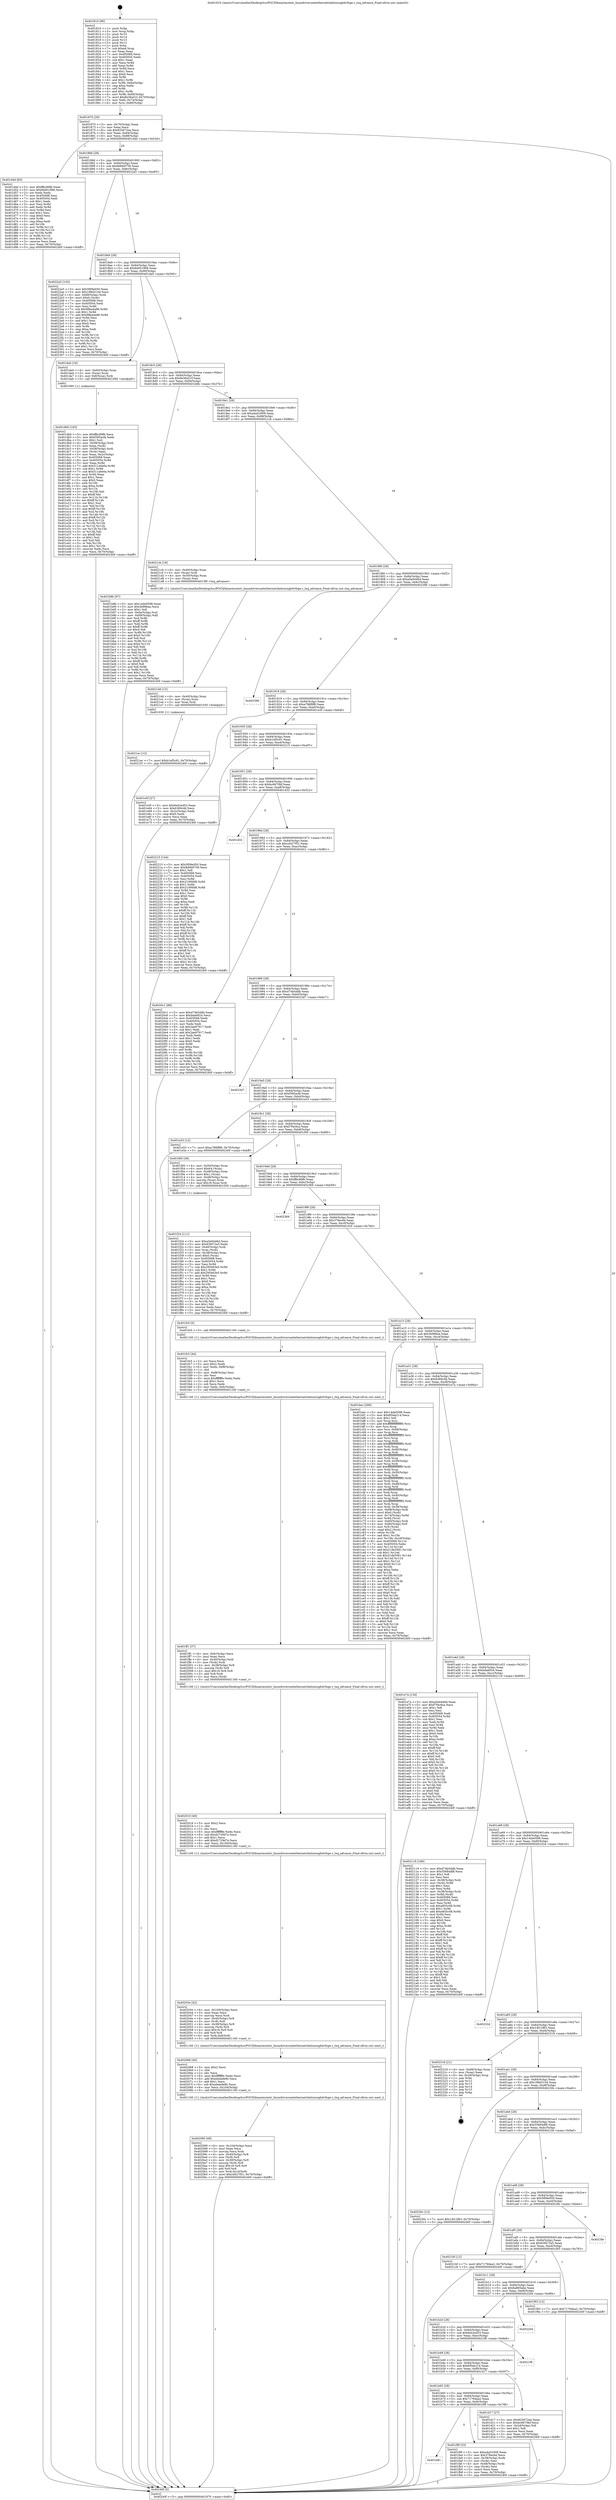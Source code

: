 digraph "0x401810" {
  label = "0x401810 (/mnt/c/Users/mathe/Desktop/tcc/POCII/binaries/extr_linuxdriversnetethernetchelsiocxgb4vfsge.c_txq_advance_Final-ollvm.out::main(0))"
  labelloc = "t"
  node[shape=record]

  Entry [label="",width=0.3,height=0.3,shape=circle,fillcolor=black,style=filled]
  "0x401870" [label="{
     0x401870 [29]\l
     | [instrs]\l
     &nbsp;&nbsp;0x401870 \<+3\>: mov -0x70(%rbp),%eax\l
     &nbsp;&nbsp;0x401873 \<+2\>: mov %eax,%ecx\l
     &nbsp;&nbsp;0x401875 \<+6\>: sub $0x825672ee,%ecx\l
     &nbsp;&nbsp;0x40187b \<+6\>: mov %eax,-0x84(%rbp)\l
     &nbsp;&nbsp;0x401881 \<+6\>: mov %ecx,-0x88(%rbp)\l
     &nbsp;&nbsp;0x401887 \<+6\>: je 0000000000401d4d \<main+0x53d\>\l
  }"]
  "0x401d4d" [label="{
     0x401d4d [83]\l
     | [instrs]\l
     &nbsp;&nbsp;0x401d4d \<+5\>: mov $0xffbc89fb,%eax\l
     &nbsp;&nbsp;0x401d52 \<+5\>: mov $0x8dd51868,%ecx\l
     &nbsp;&nbsp;0x401d57 \<+2\>: xor %edx,%edx\l
     &nbsp;&nbsp;0x401d59 \<+7\>: mov 0x405068,%esi\l
     &nbsp;&nbsp;0x401d60 \<+7\>: mov 0x405054,%edi\l
     &nbsp;&nbsp;0x401d67 \<+3\>: sub $0x1,%edx\l
     &nbsp;&nbsp;0x401d6a \<+3\>: mov %esi,%r8d\l
     &nbsp;&nbsp;0x401d6d \<+3\>: add %edx,%r8d\l
     &nbsp;&nbsp;0x401d70 \<+4\>: imul %r8d,%esi\l
     &nbsp;&nbsp;0x401d74 \<+3\>: and $0x1,%esi\l
     &nbsp;&nbsp;0x401d77 \<+3\>: cmp $0x0,%esi\l
     &nbsp;&nbsp;0x401d7a \<+4\>: sete %r9b\l
     &nbsp;&nbsp;0x401d7e \<+3\>: cmp $0xa,%edi\l
     &nbsp;&nbsp;0x401d81 \<+4\>: setl %r10b\l
     &nbsp;&nbsp;0x401d85 \<+3\>: mov %r9b,%r11b\l
     &nbsp;&nbsp;0x401d88 \<+3\>: and %r10b,%r11b\l
     &nbsp;&nbsp;0x401d8b \<+3\>: xor %r10b,%r9b\l
     &nbsp;&nbsp;0x401d8e \<+3\>: or %r9b,%r11b\l
     &nbsp;&nbsp;0x401d91 \<+4\>: test $0x1,%r11b\l
     &nbsp;&nbsp;0x401d95 \<+3\>: cmovne %ecx,%eax\l
     &nbsp;&nbsp;0x401d98 \<+3\>: mov %eax,-0x70(%rbp)\l
     &nbsp;&nbsp;0x401d9b \<+5\>: jmp 000000000040240f \<main+0xbff\>\l
  }"]
  "0x40188d" [label="{
     0x40188d [28]\l
     | [instrs]\l
     &nbsp;&nbsp;0x40188d \<+5\>: jmp 0000000000401892 \<main+0x82\>\l
     &nbsp;&nbsp;0x401892 \<+6\>: mov -0x84(%rbp),%eax\l
     &nbsp;&nbsp;0x401898 \<+5\>: sub $0x8d0b9759,%eax\l
     &nbsp;&nbsp;0x40189d \<+6\>: mov %eax,-0x8c(%rbp)\l
     &nbsp;&nbsp;0x4018a3 \<+6\>: je 00000000004022a5 \<main+0xa95\>\l
  }"]
  Exit [label="",width=0.3,height=0.3,shape=circle,fillcolor=black,style=filled,peripheries=2]
  "0x4022a5" [label="{
     0x4022a5 [103]\l
     | [instrs]\l
     &nbsp;&nbsp;0x4022a5 \<+5\>: mov $0x5f09e050,%eax\l
     &nbsp;&nbsp;0x4022aa \<+5\>: mov $0x188d315d,%ecx\l
     &nbsp;&nbsp;0x4022af \<+4\>: mov -0x68(%rbp),%rdx\l
     &nbsp;&nbsp;0x4022b3 \<+6\>: movl $0x0,(%rdx)\l
     &nbsp;&nbsp;0x4022b9 \<+7\>: mov 0x405068,%esi\l
     &nbsp;&nbsp;0x4022c0 \<+7\>: mov 0x405054,%edi\l
     &nbsp;&nbsp;0x4022c7 \<+3\>: mov %esi,%r8d\l
     &nbsp;&nbsp;0x4022ca \<+7\>: sub $0x98ba4a96,%r8d\l
     &nbsp;&nbsp;0x4022d1 \<+4\>: sub $0x1,%r8d\l
     &nbsp;&nbsp;0x4022d5 \<+7\>: add $0x98ba4a96,%r8d\l
     &nbsp;&nbsp;0x4022dc \<+4\>: imul %r8d,%esi\l
     &nbsp;&nbsp;0x4022e0 \<+3\>: and $0x1,%esi\l
     &nbsp;&nbsp;0x4022e3 \<+3\>: cmp $0x0,%esi\l
     &nbsp;&nbsp;0x4022e6 \<+4\>: sete %r9b\l
     &nbsp;&nbsp;0x4022ea \<+3\>: cmp $0xa,%edi\l
     &nbsp;&nbsp;0x4022ed \<+4\>: setl %r10b\l
     &nbsp;&nbsp;0x4022f1 \<+3\>: mov %r9b,%r11b\l
     &nbsp;&nbsp;0x4022f4 \<+3\>: and %r10b,%r11b\l
     &nbsp;&nbsp;0x4022f7 \<+3\>: xor %r10b,%r9b\l
     &nbsp;&nbsp;0x4022fa \<+3\>: or %r9b,%r11b\l
     &nbsp;&nbsp;0x4022fd \<+4\>: test $0x1,%r11b\l
     &nbsp;&nbsp;0x402301 \<+3\>: cmovne %ecx,%eax\l
     &nbsp;&nbsp;0x402304 \<+3\>: mov %eax,-0x70(%rbp)\l
     &nbsp;&nbsp;0x402307 \<+5\>: jmp 000000000040240f \<main+0xbff\>\l
  }"]
  "0x4018a9" [label="{
     0x4018a9 [28]\l
     | [instrs]\l
     &nbsp;&nbsp;0x4018a9 \<+5\>: jmp 00000000004018ae \<main+0x9e\>\l
     &nbsp;&nbsp;0x4018ae \<+6\>: mov -0x84(%rbp),%eax\l
     &nbsp;&nbsp;0x4018b4 \<+5\>: sub $0x8dd51868,%eax\l
     &nbsp;&nbsp;0x4018b9 \<+6\>: mov %eax,-0x90(%rbp)\l
     &nbsp;&nbsp;0x4018bf \<+6\>: je 0000000000401da0 \<main+0x590\>\l
  }"]
  "0x4021ec" [label="{
     0x4021ec [12]\l
     | [instrs]\l
     &nbsp;&nbsp;0x4021ec \<+7\>: movl $0xb1ef5c91,-0x70(%rbp)\l
     &nbsp;&nbsp;0x4021f3 \<+5\>: jmp 000000000040240f \<main+0xbff\>\l
  }"]
  "0x401da0" [label="{
     0x401da0 [16]\l
     | [instrs]\l
     &nbsp;&nbsp;0x401da0 \<+4\>: mov -0x60(%rbp),%rax\l
     &nbsp;&nbsp;0x401da4 \<+3\>: mov (%rax),%rax\l
     &nbsp;&nbsp;0x401da7 \<+4\>: mov 0x8(%rax),%rdi\l
     &nbsp;&nbsp;0x401dab \<+5\>: call 0000000000401060 \<atoi@plt\>\l
     | [calls]\l
     &nbsp;&nbsp;0x401060 \{1\} (unknown)\l
  }"]
  "0x4018c5" [label="{
     0x4018c5 [28]\l
     | [instrs]\l
     &nbsp;&nbsp;0x4018c5 \<+5\>: jmp 00000000004018ca \<main+0xba\>\l
     &nbsp;&nbsp;0x4018ca \<+6\>: mov -0x84(%rbp),%eax\l
     &nbsp;&nbsp;0x4018d0 \<+5\>: sub $0x8e36a51f,%eax\l
     &nbsp;&nbsp;0x4018d5 \<+6\>: mov %eax,-0x94(%rbp)\l
     &nbsp;&nbsp;0x4018db \<+6\>: je 0000000000401b8b \<main+0x37b\>\l
  }"]
  "0x4021dd" [label="{
     0x4021dd [15]\l
     | [instrs]\l
     &nbsp;&nbsp;0x4021dd \<+4\>: mov -0x40(%rbp),%rax\l
     &nbsp;&nbsp;0x4021e1 \<+3\>: mov (%rax),%rax\l
     &nbsp;&nbsp;0x4021e4 \<+3\>: mov %rax,%rdi\l
     &nbsp;&nbsp;0x4021e7 \<+5\>: call 0000000000401030 \<free@plt\>\l
     | [calls]\l
     &nbsp;&nbsp;0x401030 \{1\} (unknown)\l
  }"]
  "0x401b8b" [label="{
     0x401b8b [97]\l
     | [instrs]\l
     &nbsp;&nbsp;0x401b8b \<+5\>: mov $0x14de0598,%eax\l
     &nbsp;&nbsp;0x401b90 \<+5\>: mov $0x3b996ea,%ecx\l
     &nbsp;&nbsp;0x401b95 \<+2\>: mov $0x1,%dl\l
     &nbsp;&nbsp;0x401b97 \<+4\>: mov -0x6a(%rbp),%sil\l
     &nbsp;&nbsp;0x401b9b \<+4\>: mov -0x69(%rbp),%dil\l
     &nbsp;&nbsp;0x401b9f \<+3\>: mov %sil,%r8b\l
     &nbsp;&nbsp;0x401ba2 \<+4\>: xor $0xff,%r8b\l
     &nbsp;&nbsp;0x401ba6 \<+3\>: mov %dil,%r9b\l
     &nbsp;&nbsp;0x401ba9 \<+4\>: xor $0xff,%r9b\l
     &nbsp;&nbsp;0x401bad \<+3\>: xor $0x0,%dl\l
     &nbsp;&nbsp;0x401bb0 \<+3\>: mov %r8b,%r10b\l
     &nbsp;&nbsp;0x401bb3 \<+4\>: and $0x0,%r10b\l
     &nbsp;&nbsp;0x401bb7 \<+3\>: and %dl,%sil\l
     &nbsp;&nbsp;0x401bba \<+3\>: mov %r9b,%r11b\l
     &nbsp;&nbsp;0x401bbd \<+4\>: and $0x0,%r11b\l
     &nbsp;&nbsp;0x401bc1 \<+3\>: and %dl,%dil\l
     &nbsp;&nbsp;0x401bc4 \<+3\>: or %sil,%r10b\l
     &nbsp;&nbsp;0x401bc7 \<+3\>: or %dil,%r11b\l
     &nbsp;&nbsp;0x401bca \<+3\>: xor %r11b,%r10b\l
     &nbsp;&nbsp;0x401bcd \<+3\>: or %r9b,%r8b\l
     &nbsp;&nbsp;0x401bd0 \<+4\>: xor $0xff,%r8b\l
     &nbsp;&nbsp;0x401bd4 \<+3\>: or $0x0,%dl\l
     &nbsp;&nbsp;0x401bd7 \<+3\>: and %dl,%r8b\l
     &nbsp;&nbsp;0x401bda \<+3\>: or %r8b,%r10b\l
     &nbsp;&nbsp;0x401bdd \<+4\>: test $0x1,%r10b\l
     &nbsp;&nbsp;0x401be1 \<+3\>: cmovne %ecx,%eax\l
     &nbsp;&nbsp;0x401be4 \<+3\>: mov %eax,-0x70(%rbp)\l
     &nbsp;&nbsp;0x401be7 \<+5\>: jmp 000000000040240f \<main+0xbff\>\l
  }"]
  "0x4018e1" [label="{
     0x4018e1 [28]\l
     | [instrs]\l
     &nbsp;&nbsp;0x4018e1 \<+5\>: jmp 00000000004018e6 \<main+0xd6\>\l
     &nbsp;&nbsp;0x4018e6 \<+6\>: mov -0x84(%rbp),%eax\l
     &nbsp;&nbsp;0x4018ec \<+5\>: sub $0xa4a52009,%eax\l
     &nbsp;&nbsp;0x4018f1 \<+6\>: mov %eax,-0x98(%rbp)\l
     &nbsp;&nbsp;0x4018f7 \<+6\>: je 00000000004021cb \<main+0x9bb\>\l
  }"]
  "0x40240f" [label="{
     0x40240f [5]\l
     | [instrs]\l
     &nbsp;&nbsp;0x40240f \<+5\>: jmp 0000000000401870 \<main+0x60\>\l
  }"]
  "0x401810" [label="{
     0x401810 [96]\l
     | [instrs]\l
     &nbsp;&nbsp;0x401810 \<+1\>: push %rbp\l
     &nbsp;&nbsp;0x401811 \<+3\>: mov %rsp,%rbp\l
     &nbsp;&nbsp;0x401814 \<+2\>: push %r15\l
     &nbsp;&nbsp;0x401816 \<+2\>: push %r14\l
     &nbsp;&nbsp;0x401818 \<+2\>: push %r13\l
     &nbsp;&nbsp;0x40181a \<+2\>: push %r12\l
     &nbsp;&nbsp;0x40181c \<+1\>: push %rbx\l
     &nbsp;&nbsp;0x40181d \<+7\>: sub $0xe8,%rsp\l
     &nbsp;&nbsp;0x401824 \<+2\>: xor %eax,%eax\l
     &nbsp;&nbsp;0x401826 \<+7\>: mov 0x405068,%ecx\l
     &nbsp;&nbsp;0x40182d \<+7\>: mov 0x405054,%edx\l
     &nbsp;&nbsp;0x401834 \<+3\>: sub $0x1,%eax\l
     &nbsp;&nbsp;0x401837 \<+3\>: mov %ecx,%r8d\l
     &nbsp;&nbsp;0x40183a \<+3\>: add %eax,%r8d\l
     &nbsp;&nbsp;0x40183d \<+4\>: imul %r8d,%ecx\l
     &nbsp;&nbsp;0x401841 \<+3\>: and $0x1,%ecx\l
     &nbsp;&nbsp;0x401844 \<+3\>: cmp $0x0,%ecx\l
     &nbsp;&nbsp;0x401847 \<+4\>: sete %r9b\l
     &nbsp;&nbsp;0x40184b \<+4\>: and $0x1,%r9b\l
     &nbsp;&nbsp;0x40184f \<+4\>: mov %r9b,-0x6a(%rbp)\l
     &nbsp;&nbsp;0x401853 \<+3\>: cmp $0xa,%edx\l
     &nbsp;&nbsp;0x401856 \<+4\>: setl %r9b\l
     &nbsp;&nbsp;0x40185a \<+4\>: and $0x1,%r9b\l
     &nbsp;&nbsp;0x40185e \<+4\>: mov %r9b,-0x69(%rbp)\l
     &nbsp;&nbsp;0x401862 \<+7\>: movl $0x8e36a51f,-0x70(%rbp)\l
     &nbsp;&nbsp;0x401869 \<+3\>: mov %edi,-0x74(%rbp)\l
     &nbsp;&nbsp;0x40186c \<+4\>: mov %rsi,-0x80(%rbp)\l
  }"]
  "0x402090" [label="{
     0x402090 [49]\l
     | [instrs]\l
     &nbsp;&nbsp;0x402090 \<+6\>: mov -0x104(%rbp),%ecx\l
     &nbsp;&nbsp;0x402096 \<+3\>: imul %eax,%ecx\l
     &nbsp;&nbsp;0x402099 \<+3\>: movslq %ecx,%rdi\l
     &nbsp;&nbsp;0x40209c \<+4\>: mov -0x40(%rbp),%r8\l
     &nbsp;&nbsp;0x4020a0 \<+3\>: mov (%r8),%r8\l
     &nbsp;&nbsp;0x4020a3 \<+4\>: mov -0x38(%rbp),%r9\l
     &nbsp;&nbsp;0x4020a7 \<+3\>: movslq (%r9),%r9\l
     &nbsp;&nbsp;0x4020aa \<+4\>: imul $0x18,%r9,%r9\l
     &nbsp;&nbsp;0x4020ae \<+3\>: add %r9,%r8\l
     &nbsp;&nbsp;0x4020b1 \<+4\>: mov %rdi,0x10(%r8)\l
     &nbsp;&nbsp;0x4020b5 \<+7\>: movl $0xcd427f51,-0x70(%rbp)\l
     &nbsp;&nbsp;0x4020bc \<+5\>: jmp 000000000040240f \<main+0xbff\>\l
  }"]
  "0x4021cb" [label="{
     0x4021cb [18]\l
     | [instrs]\l
     &nbsp;&nbsp;0x4021cb \<+4\>: mov -0x40(%rbp),%rax\l
     &nbsp;&nbsp;0x4021cf \<+3\>: mov (%rax),%rdi\l
     &nbsp;&nbsp;0x4021d2 \<+4\>: mov -0x50(%rbp),%rax\l
     &nbsp;&nbsp;0x4021d6 \<+2\>: mov (%rax),%esi\l
     &nbsp;&nbsp;0x4021d8 \<+5\>: call 00000000004013f0 \<txq_advance\>\l
     | [calls]\l
     &nbsp;&nbsp;0x4013f0 \{1\} (/mnt/c/Users/mathe/Desktop/tcc/POCII/binaries/extr_linuxdriversnetethernetchelsiocxgb4vfsge.c_txq_advance_Final-ollvm.out::txq_advance)\l
  }"]
  "0x4018fd" [label="{
     0x4018fd [28]\l
     | [instrs]\l
     &nbsp;&nbsp;0x4018fd \<+5\>: jmp 0000000000401902 \<main+0xf2\>\l
     &nbsp;&nbsp;0x401902 \<+6\>: mov -0x84(%rbp),%eax\l
     &nbsp;&nbsp;0x401908 \<+5\>: sub $0xa5e0446d,%eax\l
     &nbsp;&nbsp;0x40190d \<+6\>: mov %eax,-0x9c(%rbp)\l
     &nbsp;&nbsp;0x401913 \<+6\>: je 0000000000402396 \<main+0xb86\>\l
  }"]
  "0x402068" [label="{
     0x402068 [40]\l
     | [instrs]\l
     &nbsp;&nbsp;0x402068 \<+5\>: mov $0x2,%ecx\l
     &nbsp;&nbsp;0x40206d \<+1\>: cltd\l
     &nbsp;&nbsp;0x40206e \<+2\>: idiv %ecx\l
     &nbsp;&nbsp;0x402070 \<+6\>: imul $0xfffffffe,%edx,%ecx\l
     &nbsp;&nbsp;0x402076 \<+6\>: add $0xebebde80,%ecx\l
     &nbsp;&nbsp;0x40207c \<+3\>: add $0x1,%ecx\l
     &nbsp;&nbsp;0x40207f \<+6\>: sub $0xebebde80,%ecx\l
     &nbsp;&nbsp;0x402085 \<+6\>: mov %ecx,-0x104(%rbp)\l
     &nbsp;&nbsp;0x40208b \<+5\>: call 0000000000401160 \<next_i\>\l
     | [calls]\l
     &nbsp;&nbsp;0x401160 \{1\} (/mnt/c/Users/mathe/Desktop/tcc/POCII/binaries/extr_linuxdriversnetethernetchelsiocxgb4vfsge.c_txq_advance_Final-ollvm.out::next_i)\l
  }"]
  "0x402396" [label="{
     0x402396\l
  }", style=dashed]
  "0x401919" [label="{
     0x401919 [28]\l
     | [instrs]\l
     &nbsp;&nbsp;0x401919 \<+5\>: jmp 000000000040191e \<main+0x10e\>\l
     &nbsp;&nbsp;0x40191e \<+6\>: mov -0x84(%rbp),%eax\l
     &nbsp;&nbsp;0x401924 \<+5\>: sub $0xa788f8f6,%eax\l
     &nbsp;&nbsp;0x401929 \<+6\>: mov %eax,-0xa0(%rbp)\l
     &nbsp;&nbsp;0x40192f \<+6\>: je 0000000000401e5f \<main+0x64f\>\l
  }"]
  "0x40203e" [label="{
     0x40203e [42]\l
     | [instrs]\l
     &nbsp;&nbsp;0x40203e \<+6\>: mov -0x100(%rbp),%ecx\l
     &nbsp;&nbsp;0x402044 \<+3\>: imul %eax,%ecx\l
     &nbsp;&nbsp;0x402047 \<+3\>: movslq %ecx,%rdi\l
     &nbsp;&nbsp;0x40204a \<+4\>: mov -0x40(%rbp),%r8\l
     &nbsp;&nbsp;0x40204e \<+3\>: mov (%r8),%r8\l
     &nbsp;&nbsp;0x402051 \<+4\>: mov -0x38(%rbp),%r9\l
     &nbsp;&nbsp;0x402055 \<+3\>: movslq (%r9),%r9\l
     &nbsp;&nbsp;0x402058 \<+4\>: imul $0x18,%r9,%r9\l
     &nbsp;&nbsp;0x40205c \<+3\>: add %r9,%r8\l
     &nbsp;&nbsp;0x40205f \<+4\>: mov %rdi,0x8(%r8)\l
     &nbsp;&nbsp;0x402063 \<+5\>: call 0000000000401160 \<next_i\>\l
     | [calls]\l
     &nbsp;&nbsp;0x401160 \{1\} (/mnt/c/Users/mathe/Desktop/tcc/POCII/binaries/extr_linuxdriversnetethernetchelsiocxgb4vfsge.c_txq_advance_Final-ollvm.out::next_i)\l
  }"]
  "0x401e5f" [label="{
     0x401e5f [27]\l
     | [instrs]\l
     &nbsp;&nbsp;0x401e5f \<+5\>: mov $0x6e42ed53,%eax\l
     &nbsp;&nbsp;0x401e64 \<+5\>: mov $0x6369c46,%ecx\l
     &nbsp;&nbsp;0x401e69 \<+3\>: mov -0x2c(%rbp),%edx\l
     &nbsp;&nbsp;0x401e6c \<+3\>: cmp $0x0,%edx\l
     &nbsp;&nbsp;0x401e6f \<+3\>: cmove %ecx,%eax\l
     &nbsp;&nbsp;0x401e72 \<+3\>: mov %eax,-0x70(%rbp)\l
     &nbsp;&nbsp;0x401e75 \<+5\>: jmp 000000000040240f \<main+0xbff\>\l
  }"]
  "0x401935" [label="{
     0x401935 [28]\l
     | [instrs]\l
     &nbsp;&nbsp;0x401935 \<+5\>: jmp 000000000040193a \<main+0x12a\>\l
     &nbsp;&nbsp;0x40193a \<+6\>: mov -0x84(%rbp),%eax\l
     &nbsp;&nbsp;0x401940 \<+5\>: sub $0xb1ef5c91,%eax\l
     &nbsp;&nbsp;0x401945 \<+6\>: mov %eax,-0xa4(%rbp)\l
     &nbsp;&nbsp;0x40194b \<+6\>: je 0000000000402215 \<main+0xa05\>\l
  }"]
  "0x402016" [label="{
     0x402016 [40]\l
     | [instrs]\l
     &nbsp;&nbsp;0x402016 \<+5\>: mov $0x2,%ecx\l
     &nbsp;&nbsp;0x40201b \<+1\>: cltd\l
     &nbsp;&nbsp;0x40201c \<+2\>: idiv %ecx\l
     &nbsp;&nbsp;0x40201e \<+6\>: imul $0xfffffffe,%edx,%ecx\l
     &nbsp;&nbsp;0x402024 \<+6\>: sub $0xd2729d7e,%ecx\l
     &nbsp;&nbsp;0x40202a \<+3\>: add $0x1,%ecx\l
     &nbsp;&nbsp;0x40202d \<+6\>: add $0xd2729d7e,%ecx\l
     &nbsp;&nbsp;0x402033 \<+6\>: mov %ecx,-0x100(%rbp)\l
     &nbsp;&nbsp;0x402039 \<+5\>: call 0000000000401160 \<next_i\>\l
     | [calls]\l
     &nbsp;&nbsp;0x401160 \{1\} (/mnt/c/Users/mathe/Desktop/tcc/POCII/binaries/extr_linuxdriversnetethernetchelsiocxgb4vfsge.c_txq_advance_Final-ollvm.out::next_i)\l
  }"]
  "0x402215" [label="{
     0x402215 [144]\l
     | [instrs]\l
     &nbsp;&nbsp;0x402215 \<+5\>: mov $0x5f09e050,%eax\l
     &nbsp;&nbsp;0x40221a \<+5\>: mov $0x8d0b9759,%ecx\l
     &nbsp;&nbsp;0x40221f \<+2\>: mov $0x1,%dl\l
     &nbsp;&nbsp;0x402221 \<+7\>: mov 0x405068,%esi\l
     &nbsp;&nbsp;0x402228 \<+7\>: mov 0x405054,%edi\l
     &nbsp;&nbsp;0x40222f \<+3\>: mov %esi,%r8d\l
     &nbsp;&nbsp;0x402232 \<+7\>: sub $0x210f4fd8,%r8d\l
     &nbsp;&nbsp;0x402239 \<+4\>: sub $0x1,%r8d\l
     &nbsp;&nbsp;0x40223d \<+7\>: add $0x210f4fd8,%r8d\l
     &nbsp;&nbsp;0x402244 \<+4\>: imul %r8d,%esi\l
     &nbsp;&nbsp;0x402248 \<+3\>: and $0x1,%esi\l
     &nbsp;&nbsp;0x40224b \<+3\>: cmp $0x0,%esi\l
     &nbsp;&nbsp;0x40224e \<+4\>: sete %r9b\l
     &nbsp;&nbsp;0x402252 \<+3\>: cmp $0xa,%edi\l
     &nbsp;&nbsp;0x402255 \<+4\>: setl %r10b\l
     &nbsp;&nbsp;0x402259 \<+3\>: mov %r9b,%r11b\l
     &nbsp;&nbsp;0x40225c \<+4\>: xor $0xff,%r11b\l
     &nbsp;&nbsp;0x402260 \<+3\>: mov %r10b,%bl\l
     &nbsp;&nbsp;0x402263 \<+3\>: xor $0xff,%bl\l
     &nbsp;&nbsp;0x402266 \<+3\>: xor $0x1,%dl\l
     &nbsp;&nbsp;0x402269 \<+3\>: mov %r11b,%r14b\l
     &nbsp;&nbsp;0x40226c \<+4\>: and $0xff,%r14b\l
     &nbsp;&nbsp;0x402270 \<+3\>: and %dl,%r9b\l
     &nbsp;&nbsp;0x402273 \<+3\>: mov %bl,%r15b\l
     &nbsp;&nbsp;0x402276 \<+4\>: and $0xff,%r15b\l
     &nbsp;&nbsp;0x40227a \<+3\>: and %dl,%r10b\l
     &nbsp;&nbsp;0x40227d \<+3\>: or %r9b,%r14b\l
     &nbsp;&nbsp;0x402280 \<+3\>: or %r10b,%r15b\l
     &nbsp;&nbsp;0x402283 \<+3\>: xor %r15b,%r14b\l
     &nbsp;&nbsp;0x402286 \<+3\>: or %bl,%r11b\l
     &nbsp;&nbsp;0x402289 \<+4\>: xor $0xff,%r11b\l
     &nbsp;&nbsp;0x40228d \<+3\>: or $0x1,%dl\l
     &nbsp;&nbsp;0x402290 \<+3\>: and %dl,%r11b\l
     &nbsp;&nbsp;0x402293 \<+3\>: or %r11b,%r14b\l
     &nbsp;&nbsp;0x402296 \<+4\>: test $0x1,%r14b\l
     &nbsp;&nbsp;0x40229a \<+3\>: cmovne %ecx,%eax\l
     &nbsp;&nbsp;0x40229d \<+3\>: mov %eax,-0x70(%rbp)\l
     &nbsp;&nbsp;0x4022a0 \<+5\>: jmp 000000000040240f \<main+0xbff\>\l
  }"]
  "0x401951" [label="{
     0x401951 [28]\l
     | [instrs]\l
     &nbsp;&nbsp;0x401951 \<+5\>: jmp 0000000000401956 \<main+0x146\>\l
     &nbsp;&nbsp;0x401956 \<+6\>: mov -0x84(%rbp),%eax\l
     &nbsp;&nbsp;0x40195c \<+5\>: sub $0xbc6670bf,%eax\l
     &nbsp;&nbsp;0x401961 \<+6\>: mov %eax,-0xa8(%rbp)\l
     &nbsp;&nbsp;0x401967 \<+6\>: je 0000000000401d32 \<main+0x522\>\l
  }"]
  "0x401ff1" [label="{
     0x401ff1 [37]\l
     | [instrs]\l
     &nbsp;&nbsp;0x401ff1 \<+6\>: mov -0xfc(%rbp),%ecx\l
     &nbsp;&nbsp;0x401ff7 \<+3\>: imul %eax,%ecx\l
     &nbsp;&nbsp;0x401ffa \<+4\>: mov -0x40(%rbp),%rdi\l
     &nbsp;&nbsp;0x401ffe \<+3\>: mov (%rdi),%rdi\l
     &nbsp;&nbsp;0x402001 \<+4\>: mov -0x38(%rbp),%r8\l
     &nbsp;&nbsp;0x402005 \<+3\>: movslq (%r8),%r8\l
     &nbsp;&nbsp;0x402008 \<+4\>: imul $0x18,%r8,%r8\l
     &nbsp;&nbsp;0x40200c \<+3\>: add %r8,%rdi\l
     &nbsp;&nbsp;0x40200f \<+2\>: mov %ecx,(%rdi)\l
     &nbsp;&nbsp;0x402011 \<+5\>: call 0000000000401160 \<next_i\>\l
     | [calls]\l
     &nbsp;&nbsp;0x401160 \{1\} (/mnt/c/Users/mathe/Desktop/tcc/POCII/binaries/extr_linuxdriversnetethernetchelsiocxgb4vfsge.c_txq_advance_Final-ollvm.out::next_i)\l
  }"]
  "0x401d32" [label="{
     0x401d32\l
  }", style=dashed]
  "0x40196d" [label="{
     0x40196d [28]\l
     | [instrs]\l
     &nbsp;&nbsp;0x40196d \<+5\>: jmp 0000000000401972 \<main+0x162\>\l
     &nbsp;&nbsp;0x401972 \<+6\>: mov -0x84(%rbp),%eax\l
     &nbsp;&nbsp;0x401978 \<+5\>: sub $0xcd427f51,%eax\l
     &nbsp;&nbsp;0x40197d \<+6\>: mov %eax,-0xac(%rbp)\l
     &nbsp;&nbsp;0x401983 \<+6\>: je 00000000004020c1 \<main+0x8b1\>\l
  }"]
  "0x401fc5" [label="{
     0x401fc5 [44]\l
     | [instrs]\l
     &nbsp;&nbsp;0x401fc5 \<+2\>: xor %ecx,%ecx\l
     &nbsp;&nbsp;0x401fc7 \<+5\>: mov $0x2,%edx\l
     &nbsp;&nbsp;0x401fcc \<+6\>: mov %edx,-0xf8(%rbp)\l
     &nbsp;&nbsp;0x401fd2 \<+1\>: cltd\l
     &nbsp;&nbsp;0x401fd3 \<+6\>: mov -0xf8(%rbp),%esi\l
     &nbsp;&nbsp;0x401fd9 \<+2\>: idiv %esi\l
     &nbsp;&nbsp;0x401fdb \<+6\>: imul $0xfffffffe,%edx,%edx\l
     &nbsp;&nbsp;0x401fe1 \<+3\>: sub $0x1,%ecx\l
     &nbsp;&nbsp;0x401fe4 \<+2\>: sub %ecx,%edx\l
     &nbsp;&nbsp;0x401fe6 \<+6\>: mov %edx,-0xfc(%rbp)\l
     &nbsp;&nbsp;0x401fec \<+5\>: call 0000000000401160 \<next_i\>\l
     | [calls]\l
     &nbsp;&nbsp;0x401160 \{1\} (/mnt/c/Users/mathe/Desktop/tcc/POCII/binaries/extr_linuxdriversnetethernetchelsiocxgb4vfsge.c_txq_advance_Final-ollvm.out::next_i)\l
  }"]
  "0x4020c1" [label="{
     0x4020c1 [88]\l
     | [instrs]\l
     &nbsp;&nbsp;0x4020c1 \<+5\>: mov $0xd74b5ddb,%eax\l
     &nbsp;&nbsp;0x4020c6 \<+5\>: mov $0xbda6924,%ecx\l
     &nbsp;&nbsp;0x4020cb \<+7\>: mov 0x405068,%edx\l
     &nbsp;&nbsp;0x4020d2 \<+7\>: mov 0x405054,%esi\l
     &nbsp;&nbsp;0x4020d9 \<+2\>: mov %edx,%edi\l
     &nbsp;&nbsp;0x4020db \<+6\>: sub $0x2ae97917,%edi\l
     &nbsp;&nbsp;0x4020e1 \<+3\>: sub $0x1,%edi\l
     &nbsp;&nbsp;0x4020e4 \<+6\>: add $0x2ae97917,%edi\l
     &nbsp;&nbsp;0x4020ea \<+3\>: imul %edi,%edx\l
     &nbsp;&nbsp;0x4020ed \<+3\>: and $0x1,%edx\l
     &nbsp;&nbsp;0x4020f0 \<+3\>: cmp $0x0,%edx\l
     &nbsp;&nbsp;0x4020f3 \<+4\>: sete %r8b\l
     &nbsp;&nbsp;0x4020f7 \<+3\>: cmp $0xa,%esi\l
     &nbsp;&nbsp;0x4020fa \<+4\>: setl %r9b\l
     &nbsp;&nbsp;0x4020fe \<+3\>: mov %r8b,%r10b\l
     &nbsp;&nbsp;0x402101 \<+3\>: and %r9b,%r10b\l
     &nbsp;&nbsp;0x402104 \<+3\>: xor %r9b,%r8b\l
     &nbsp;&nbsp;0x402107 \<+3\>: or %r8b,%r10b\l
     &nbsp;&nbsp;0x40210a \<+4\>: test $0x1,%r10b\l
     &nbsp;&nbsp;0x40210e \<+3\>: cmovne %ecx,%eax\l
     &nbsp;&nbsp;0x402111 \<+3\>: mov %eax,-0x70(%rbp)\l
     &nbsp;&nbsp;0x402114 \<+5\>: jmp 000000000040240f \<main+0xbff\>\l
  }"]
  "0x401989" [label="{
     0x401989 [28]\l
     | [instrs]\l
     &nbsp;&nbsp;0x401989 \<+5\>: jmp 000000000040198e \<main+0x17e\>\l
     &nbsp;&nbsp;0x40198e \<+6\>: mov -0x84(%rbp),%eax\l
     &nbsp;&nbsp;0x401994 \<+5\>: sub $0xd74b5ddb,%eax\l
     &nbsp;&nbsp;0x401999 \<+6\>: mov %eax,-0xb0(%rbp)\l
     &nbsp;&nbsp;0x40199f \<+6\>: je 00000000004023d7 \<main+0xbc7\>\l
  }"]
  "0x401b81" [label="{
     0x401b81\l
  }", style=dashed]
  "0x4023d7" [label="{
     0x4023d7\l
  }", style=dashed]
  "0x4019a5" [label="{
     0x4019a5 [28]\l
     | [instrs]\l
     &nbsp;&nbsp;0x4019a5 \<+5\>: jmp 00000000004019aa \<main+0x19a\>\l
     &nbsp;&nbsp;0x4019aa \<+6\>: mov -0x84(%rbp),%eax\l
     &nbsp;&nbsp;0x4019b0 \<+5\>: sub $0xf395acfa,%eax\l
     &nbsp;&nbsp;0x4019b5 \<+6\>: mov %eax,-0xb4(%rbp)\l
     &nbsp;&nbsp;0x4019bb \<+6\>: je 0000000000401e53 \<main+0x643\>\l
  }"]
  "0x401f9f" [label="{
     0x401f9f [33]\l
     | [instrs]\l
     &nbsp;&nbsp;0x401f9f \<+5\>: mov $0xa4a52009,%eax\l
     &nbsp;&nbsp;0x401fa4 \<+5\>: mov $0x378ec6d,%ecx\l
     &nbsp;&nbsp;0x401fa9 \<+4\>: mov -0x38(%rbp),%rdx\l
     &nbsp;&nbsp;0x401fad \<+2\>: mov (%rdx),%esi\l
     &nbsp;&nbsp;0x401faf \<+4\>: mov -0x48(%rbp),%rdx\l
     &nbsp;&nbsp;0x401fb3 \<+2\>: cmp (%rdx),%esi\l
     &nbsp;&nbsp;0x401fb5 \<+3\>: cmovl %ecx,%eax\l
     &nbsp;&nbsp;0x401fb8 \<+3\>: mov %eax,-0x70(%rbp)\l
     &nbsp;&nbsp;0x401fbb \<+5\>: jmp 000000000040240f \<main+0xbff\>\l
  }"]
  "0x401e53" [label="{
     0x401e53 [12]\l
     | [instrs]\l
     &nbsp;&nbsp;0x401e53 \<+7\>: movl $0xa788f8f6,-0x70(%rbp)\l
     &nbsp;&nbsp;0x401e5a \<+5\>: jmp 000000000040240f \<main+0xbff\>\l
  }"]
  "0x4019c1" [label="{
     0x4019c1 [28]\l
     | [instrs]\l
     &nbsp;&nbsp;0x4019c1 \<+5\>: jmp 00000000004019c6 \<main+0x1b6\>\l
     &nbsp;&nbsp;0x4019c6 \<+6\>: mov -0x84(%rbp),%eax\l
     &nbsp;&nbsp;0x4019cc \<+5\>: sub $0xf7f4c9ca,%eax\l
     &nbsp;&nbsp;0x4019d1 \<+6\>: mov %eax,-0xb8(%rbp)\l
     &nbsp;&nbsp;0x4019d7 \<+6\>: je 0000000000401f00 \<main+0x6f0\>\l
  }"]
  "0x401f24" [label="{
     0x401f24 [111]\l
     | [instrs]\l
     &nbsp;&nbsp;0x401f24 \<+5\>: mov $0xa5e0446d,%ecx\l
     &nbsp;&nbsp;0x401f29 \<+5\>: mov $0x63f472a5,%edx\l
     &nbsp;&nbsp;0x401f2e \<+4\>: mov -0x40(%rbp),%rdi\l
     &nbsp;&nbsp;0x401f32 \<+3\>: mov %rax,(%rdi)\l
     &nbsp;&nbsp;0x401f35 \<+4\>: mov -0x38(%rbp),%rax\l
     &nbsp;&nbsp;0x401f39 \<+6\>: movl $0x0,(%rax)\l
     &nbsp;&nbsp;0x401f3f \<+7\>: mov 0x405068,%esi\l
     &nbsp;&nbsp;0x401f46 \<+8\>: mov 0x405054,%r8d\l
     &nbsp;&nbsp;0x401f4e \<+3\>: mov %esi,%r9d\l
     &nbsp;&nbsp;0x401f51 \<+7\>: sub $0x295463e5,%r9d\l
     &nbsp;&nbsp;0x401f58 \<+4\>: sub $0x1,%r9d\l
     &nbsp;&nbsp;0x401f5c \<+7\>: add $0x295463e5,%r9d\l
     &nbsp;&nbsp;0x401f63 \<+4\>: imul %r9d,%esi\l
     &nbsp;&nbsp;0x401f67 \<+3\>: and $0x1,%esi\l
     &nbsp;&nbsp;0x401f6a \<+3\>: cmp $0x0,%esi\l
     &nbsp;&nbsp;0x401f6d \<+4\>: sete %r10b\l
     &nbsp;&nbsp;0x401f71 \<+4\>: cmp $0xa,%r8d\l
     &nbsp;&nbsp;0x401f75 \<+4\>: setl %r11b\l
     &nbsp;&nbsp;0x401f79 \<+3\>: mov %r10b,%bl\l
     &nbsp;&nbsp;0x401f7c \<+3\>: and %r11b,%bl\l
     &nbsp;&nbsp;0x401f7f \<+3\>: xor %r11b,%r10b\l
     &nbsp;&nbsp;0x401f82 \<+3\>: or %r10b,%bl\l
     &nbsp;&nbsp;0x401f85 \<+3\>: test $0x1,%bl\l
     &nbsp;&nbsp;0x401f88 \<+3\>: cmovne %edx,%ecx\l
     &nbsp;&nbsp;0x401f8b \<+3\>: mov %ecx,-0x70(%rbp)\l
     &nbsp;&nbsp;0x401f8e \<+5\>: jmp 000000000040240f \<main+0xbff\>\l
  }"]
  "0x401f00" [label="{
     0x401f00 [36]\l
     | [instrs]\l
     &nbsp;&nbsp;0x401f00 \<+4\>: mov -0x50(%rbp),%rax\l
     &nbsp;&nbsp;0x401f04 \<+6\>: movl $0x64,(%rax)\l
     &nbsp;&nbsp;0x401f0a \<+4\>: mov -0x48(%rbp),%rax\l
     &nbsp;&nbsp;0x401f0e \<+6\>: movl $0x1,(%rax)\l
     &nbsp;&nbsp;0x401f14 \<+4\>: mov -0x48(%rbp),%rax\l
     &nbsp;&nbsp;0x401f18 \<+3\>: movslq (%rax),%rax\l
     &nbsp;&nbsp;0x401f1b \<+4\>: imul $0x18,%rax,%rdi\l
     &nbsp;&nbsp;0x401f1f \<+5\>: call 0000000000401050 \<malloc@plt\>\l
     | [calls]\l
     &nbsp;&nbsp;0x401050 \{1\} (unknown)\l
  }"]
  "0x4019dd" [label="{
     0x4019dd [28]\l
     | [instrs]\l
     &nbsp;&nbsp;0x4019dd \<+5\>: jmp 00000000004019e2 \<main+0x1d2\>\l
     &nbsp;&nbsp;0x4019e2 \<+6\>: mov -0x84(%rbp),%eax\l
     &nbsp;&nbsp;0x4019e8 \<+5\>: sub $0xffbc89fb,%eax\l
     &nbsp;&nbsp;0x4019ed \<+6\>: mov %eax,-0xbc(%rbp)\l
     &nbsp;&nbsp;0x4019f3 \<+6\>: je 0000000000402369 \<main+0xb59\>\l
  }"]
  "0x401db0" [label="{
     0x401db0 [163]\l
     | [instrs]\l
     &nbsp;&nbsp;0x401db0 \<+5\>: mov $0xffbc89fb,%ecx\l
     &nbsp;&nbsp;0x401db5 \<+5\>: mov $0xf395acfa,%edx\l
     &nbsp;&nbsp;0x401dba \<+3\>: mov $0x1,%sil\l
     &nbsp;&nbsp;0x401dbd \<+4\>: mov -0x58(%rbp),%rdi\l
     &nbsp;&nbsp;0x401dc1 \<+2\>: mov %eax,(%rdi)\l
     &nbsp;&nbsp;0x401dc3 \<+4\>: mov -0x58(%rbp),%rdi\l
     &nbsp;&nbsp;0x401dc7 \<+2\>: mov (%rdi),%eax\l
     &nbsp;&nbsp;0x401dc9 \<+3\>: mov %eax,-0x2c(%rbp)\l
     &nbsp;&nbsp;0x401dcc \<+7\>: mov 0x405068,%eax\l
     &nbsp;&nbsp;0x401dd3 \<+8\>: mov 0x405054,%r8d\l
     &nbsp;&nbsp;0x401ddb \<+3\>: mov %eax,%r9d\l
     &nbsp;&nbsp;0x401dde \<+7\>: add $0x511a6e0a,%r9d\l
     &nbsp;&nbsp;0x401de5 \<+4\>: sub $0x1,%r9d\l
     &nbsp;&nbsp;0x401de9 \<+7\>: sub $0x511a6e0a,%r9d\l
     &nbsp;&nbsp;0x401df0 \<+4\>: imul %r9d,%eax\l
     &nbsp;&nbsp;0x401df4 \<+3\>: and $0x1,%eax\l
     &nbsp;&nbsp;0x401df7 \<+3\>: cmp $0x0,%eax\l
     &nbsp;&nbsp;0x401dfa \<+4\>: sete %r10b\l
     &nbsp;&nbsp;0x401dfe \<+4\>: cmp $0xa,%r8d\l
     &nbsp;&nbsp;0x401e02 \<+4\>: setl %r11b\l
     &nbsp;&nbsp;0x401e06 \<+3\>: mov %r10b,%bl\l
     &nbsp;&nbsp;0x401e09 \<+3\>: xor $0xff,%bl\l
     &nbsp;&nbsp;0x401e0c \<+3\>: mov %r11b,%r14b\l
     &nbsp;&nbsp;0x401e0f \<+4\>: xor $0xff,%r14b\l
     &nbsp;&nbsp;0x401e13 \<+4\>: xor $0x1,%sil\l
     &nbsp;&nbsp;0x401e17 \<+3\>: mov %bl,%r15b\l
     &nbsp;&nbsp;0x401e1a \<+4\>: and $0xff,%r15b\l
     &nbsp;&nbsp;0x401e1e \<+3\>: and %sil,%r10b\l
     &nbsp;&nbsp;0x401e21 \<+3\>: mov %r14b,%r12b\l
     &nbsp;&nbsp;0x401e24 \<+4\>: and $0xff,%r12b\l
     &nbsp;&nbsp;0x401e28 \<+3\>: and %sil,%r11b\l
     &nbsp;&nbsp;0x401e2b \<+3\>: or %r10b,%r15b\l
     &nbsp;&nbsp;0x401e2e \<+3\>: or %r11b,%r12b\l
     &nbsp;&nbsp;0x401e31 \<+3\>: xor %r12b,%r15b\l
     &nbsp;&nbsp;0x401e34 \<+3\>: or %r14b,%bl\l
     &nbsp;&nbsp;0x401e37 \<+3\>: xor $0xff,%bl\l
     &nbsp;&nbsp;0x401e3a \<+4\>: or $0x1,%sil\l
     &nbsp;&nbsp;0x401e3e \<+3\>: and %sil,%bl\l
     &nbsp;&nbsp;0x401e41 \<+3\>: or %bl,%r15b\l
     &nbsp;&nbsp;0x401e44 \<+4\>: test $0x1,%r15b\l
     &nbsp;&nbsp;0x401e48 \<+3\>: cmovne %edx,%ecx\l
     &nbsp;&nbsp;0x401e4b \<+3\>: mov %ecx,-0x70(%rbp)\l
     &nbsp;&nbsp;0x401e4e \<+5\>: jmp 000000000040240f \<main+0xbff\>\l
  }"]
  "0x402369" [label="{
     0x402369\l
  }", style=dashed]
  "0x4019f9" [label="{
     0x4019f9 [28]\l
     | [instrs]\l
     &nbsp;&nbsp;0x4019f9 \<+5\>: jmp 00000000004019fe \<main+0x1ee\>\l
     &nbsp;&nbsp;0x4019fe \<+6\>: mov -0x84(%rbp),%eax\l
     &nbsp;&nbsp;0x401a04 \<+5\>: sub $0x378ec6d,%eax\l
     &nbsp;&nbsp;0x401a09 \<+6\>: mov %eax,-0xc0(%rbp)\l
     &nbsp;&nbsp;0x401a0f \<+6\>: je 0000000000401fc0 \<main+0x7b0\>\l
  }"]
  "0x401b65" [label="{
     0x401b65 [28]\l
     | [instrs]\l
     &nbsp;&nbsp;0x401b65 \<+5\>: jmp 0000000000401b6a \<main+0x35a\>\l
     &nbsp;&nbsp;0x401b6a \<+6\>: mov -0x84(%rbp),%eax\l
     &nbsp;&nbsp;0x401b70 \<+5\>: sub $0x71794ea2,%eax\l
     &nbsp;&nbsp;0x401b75 \<+6\>: mov %eax,-0xf4(%rbp)\l
     &nbsp;&nbsp;0x401b7b \<+6\>: je 0000000000401f9f \<main+0x78f\>\l
  }"]
  "0x401fc0" [label="{
     0x401fc0 [5]\l
     | [instrs]\l
     &nbsp;&nbsp;0x401fc0 \<+5\>: call 0000000000401160 \<next_i\>\l
     | [calls]\l
     &nbsp;&nbsp;0x401160 \{1\} (/mnt/c/Users/mathe/Desktop/tcc/POCII/binaries/extr_linuxdriversnetethernetchelsiocxgb4vfsge.c_txq_advance_Final-ollvm.out::next_i)\l
  }"]
  "0x401a15" [label="{
     0x401a15 [28]\l
     | [instrs]\l
     &nbsp;&nbsp;0x401a15 \<+5\>: jmp 0000000000401a1a \<main+0x20a\>\l
     &nbsp;&nbsp;0x401a1a \<+6\>: mov -0x84(%rbp),%eax\l
     &nbsp;&nbsp;0x401a20 \<+5\>: sub $0x3b996ea,%eax\l
     &nbsp;&nbsp;0x401a25 \<+6\>: mov %eax,-0xc4(%rbp)\l
     &nbsp;&nbsp;0x401a2b \<+6\>: je 0000000000401bec \<main+0x3dc\>\l
  }"]
  "0x401d17" [label="{
     0x401d17 [27]\l
     | [instrs]\l
     &nbsp;&nbsp;0x401d17 \<+5\>: mov $0x825672ee,%eax\l
     &nbsp;&nbsp;0x401d1c \<+5\>: mov $0xbc6670bf,%ecx\l
     &nbsp;&nbsp;0x401d21 \<+3\>: mov -0x2d(%rbp),%dl\l
     &nbsp;&nbsp;0x401d24 \<+3\>: test $0x1,%dl\l
     &nbsp;&nbsp;0x401d27 \<+3\>: cmovne %ecx,%eax\l
     &nbsp;&nbsp;0x401d2a \<+3\>: mov %eax,-0x70(%rbp)\l
     &nbsp;&nbsp;0x401d2d \<+5\>: jmp 000000000040240f \<main+0xbff\>\l
  }"]
  "0x401bec" [label="{
     0x401bec [299]\l
     | [instrs]\l
     &nbsp;&nbsp;0x401bec \<+5\>: mov $0x14de0598,%eax\l
     &nbsp;&nbsp;0x401bf1 \<+5\>: mov $0x6f5eb214,%ecx\l
     &nbsp;&nbsp;0x401bf6 \<+2\>: mov $0x1,%dl\l
     &nbsp;&nbsp;0x401bf8 \<+3\>: mov %rsp,%rsi\l
     &nbsp;&nbsp;0x401bfb \<+4\>: add $0xfffffffffffffff0,%rsi\l
     &nbsp;&nbsp;0x401bff \<+3\>: mov %rsi,%rsp\l
     &nbsp;&nbsp;0x401c02 \<+4\>: mov %rsi,-0x68(%rbp)\l
     &nbsp;&nbsp;0x401c06 \<+3\>: mov %rsp,%rsi\l
     &nbsp;&nbsp;0x401c09 \<+4\>: add $0xfffffffffffffff0,%rsi\l
     &nbsp;&nbsp;0x401c0d \<+3\>: mov %rsi,%rsp\l
     &nbsp;&nbsp;0x401c10 \<+3\>: mov %rsp,%rdi\l
     &nbsp;&nbsp;0x401c13 \<+4\>: add $0xfffffffffffffff0,%rdi\l
     &nbsp;&nbsp;0x401c17 \<+3\>: mov %rdi,%rsp\l
     &nbsp;&nbsp;0x401c1a \<+4\>: mov %rdi,-0x60(%rbp)\l
     &nbsp;&nbsp;0x401c1e \<+3\>: mov %rsp,%rdi\l
     &nbsp;&nbsp;0x401c21 \<+4\>: add $0xfffffffffffffff0,%rdi\l
     &nbsp;&nbsp;0x401c25 \<+3\>: mov %rdi,%rsp\l
     &nbsp;&nbsp;0x401c28 \<+4\>: mov %rdi,-0x58(%rbp)\l
     &nbsp;&nbsp;0x401c2c \<+3\>: mov %rsp,%rdi\l
     &nbsp;&nbsp;0x401c2f \<+4\>: add $0xfffffffffffffff0,%rdi\l
     &nbsp;&nbsp;0x401c33 \<+3\>: mov %rdi,%rsp\l
     &nbsp;&nbsp;0x401c36 \<+4\>: mov %rdi,-0x50(%rbp)\l
     &nbsp;&nbsp;0x401c3a \<+3\>: mov %rsp,%rdi\l
     &nbsp;&nbsp;0x401c3d \<+4\>: add $0xfffffffffffffff0,%rdi\l
     &nbsp;&nbsp;0x401c41 \<+3\>: mov %rdi,%rsp\l
     &nbsp;&nbsp;0x401c44 \<+4\>: mov %rdi,-0x48(%rbp)\l
     &nbsp;&nbsp;0x401c48 \<+3\>: mov %rsp,%rdi\l
     &nbsp;&nbsp;0x401c4b \<+4\>: add $0xfffffffffffffff0,%rdi\l
     &nbsp;&nbsp;0x401c4f \<+3\>: mov %rdi,%rsp\l
     &nbsp;&nbsp;0x401c52 \<+4\>: mov %rdi,-0x40(%rbp)\l
     &nbsp;&nbsp;0x401c56 \<+3\>: mov %rsp,%rdi\l
     &nbsp;&nbsp;0x401c59 \<+4\>: add $0xfffffffffffffff0,%rdi\l
     &nbsp;&nbsp;0x401c5d \<+3\>: mov %rdi,%rsp\l
     &nbsp;&nbsp;0x401c60 \<+4\>: mov %rdi,-0x38(%rbp)\l
     &nbsp;&nbsp;0x401c64 \<+4\>: mov -0x68(%rbp),%rdi\l
     &nbsp;&nbsp;0x401c68 \<+6\>: movl $0x0,(%rdi)\l
     &nbsp;&nbsp;0x401c6e \<+4\>: mov -0x74(%rbp),%r8d\l
     &nbsp;&nbsp;0x401c72 \<+3\>: mov %r8d,(%rsi)\l
     &nbsp;&nbsp;0x401c75 \<+4\>: mov -0x60(%rbp),%rdi\l
     &nbsp;&nbsp;0x401c79 \<+4\>: mov -0x80(%rbp),%r9\l
     &nbsp;&nbsp;0x401c7d \<+3\>: mov %r9,(%rdi)\l
     &nbsp;&nbsp;0x401c80 \<+3\>: cmpl $0x2,(%rsi)\l
     &nbsp;&nbsp;0x401c83 \<+4\>: setne %r10b\l
     &nbsp;&nbsp;0x401c87 \<+4\>: and $0x1,%r10b\l
     &nbsp;&nbsp;0x401c8b \<+4\>: mov %r10b,-0x2d(%rbp)\l
     &nbsp;&nbsp;0x401c8f \<+8\>: mov 0x405068,%r11d\l
     &nbsp;&nbsp;0x401c97 \<+7\>: mov 0x405054,%ebx\l
     &nbsp;&nbsp;0x401c9e \<+3\>: mov %r11d,%r14d\l
     &nbsp;&nbsp;0x401ca1 \<+7\>: add $0x21de5581,%r14d\l
     &nbsp;&nbsp;0x401ca8 \<+4\>: sub $0x1,%r14d\l
     &nbsp;&nbsp;0x401cac \<+7\>: sub $0x21de5581,%r14d\l
     &nbsp;&nbsp;0x401cb3 \<+4\>: imul %r14d,%r11d\l
     &nbsp;&nbsp;0x401cb7 \<+4\>: and $0x1,%r11d\l
     &nbsp;&nbsp;0x401cbb \<+4\>: cmp $0x0,%r11d\l
     &nbsp;&nbsp;0x401cbf \<+4\>: sete %r10b\l
     &nbsp;&nbsp;0x401cc3 \<+3\>: cmp $0xa,%ebx\l
     &nbsp;&nbsp;0x401cc6 \<+4\>: setl %r15b\l
     &nbsp;&nbsp;0x401cca \<+3\>: mov %r10b,%r12b\l
     &nbsp;&nbsp;0x401ccd \<+4\>: xor $0xff,%r12b\l
     &nbsp;&nbsp;0x401cd1 \<+3\>: mov %r15b,%r13b\l
     &nbsp;&nbsp;0x401cd4 \<+4\>: xor $0xff,%r13b\l
     &nbsp;&nbsp;0x401cd8 \<+3\>: xor $0x0,%dl\l
     &nbsp;&nbsp;0x401cdb \<+3\>: mov %r12b,%sil\l
     &nbsp;&nbsp;0x401cde \<+4\>: and $0x0,%sil\l
     &nbsp;&nbsp;0x401ce2 \<+3\>: and %dl,%r10b\l
     &nbsp;&nbsp;0x401ce5 \<+3\>: mov %r13b,%dil\l
     &nbsp;&nbsp;0x401ce8 \<+4\>: and $0x0,%dil\l
     &nbsp;&nbsp;0x401cec \<+3\>: and %dl,%r15b\l
     &nbsp;&nbsp;0x401cef \<+3\>: or %r10b,%sil\l
     &nbsp;&nbsp;0x401cf2 \<+3\>: or %r15b,%dil\l
     &nbsp;&nbsp;0x401cf5 \<+3\>: xor %dil,%sil\l
     &nbsp;&nbsp;0x401cf8 \<+3\>: or %r13b,%r12b\l
     &nbsp;&nbsp;0x401cfb \<+4\>: xor $0xff,%r12b\l
     &nbsp;&nbsp;0x401cff \<+3\>: or $0x0,%dl\l
     &nbsp;&nbsp;0x401d02 \<+3\>: and %dl,%r12b\l
     &nbsp;&nbsp;0x401d05 \<+3\>: or %r12b,%sil\l
     &nbsp;&nbsp;0x401d08 \<+4\>: test $0x1,%sil\l
     &nbsp;&nbsp;0x401d0c \<+3\>: cmovne %ecx,%eax\l
     &nbsp;&nbsp;0x401d0f \<+3\>: mov %eax,-0x70(%rbp)\l
     &nbsp;&nbsp;0x401d12 \<+5\>: jmp 000000000040240f \<main+0xbff\>\l
  }"]
  "0x401a31" [label="{
     0x401a31 [28]\l
     | [instrs]\l
     &nbsp;&nbsp;0x401a31 \<+5\>: jmp 0000000000401a36 \<main+0x226\>\l
     &nbsp;&nbsp;0x401a36 \<+6\>: mov -0x84(%rbp),%eax\l
     &nbsp;&nbsp;0x401a3c \<+5\>: sub $0x6369c46,%eax\l
     &nbsp;&nbsp;0x401a41 \<+6\>: mov %eax,-0xc8(%rbp)\l
     &nbsp;&nbsp;0x401a47 \<+6\>: je 0000000000401e7a \<main+0x66a\>\l
  }"]
  "0x401b49" [label="{
     0x401b49 [28]\l
     | [instrs]\l
     &nbsp;&nbsp;0x401b49 \<+5\>: jmp 0000000000401b4e \<main+0x33e\>\l
     &nbsp;&nbsp;0x401b4e \<+6\>: mov -0x84(%rbp),%eax\l
     &nbsp;&nbsp;0x401b54 \<+5\>: sub $0x6f5eb214,%eax\l
     &nbsp;&nbsp;0x401b59 \<+6\>: mov %eax,-0xf0(%rbp)\l
     &nbsp;&nbsp;0x401b5f \<+6\>: je 0000000000401d17 \<main+0x507\>\l
  }"]
  "0x4021f8" [label="{
     0x4021f8\l
  }", style=dashed]
  "0x401e7a" [label="{
     0x401e7a [134]\l
     | [instrs]\l
     &nbsp;&nbsp;0x401e7a \<+5\>: mov $0xa5e0446d,%eax\l
     &nbsp;&nbsp;0x401e7f \<+5\>: mov $0xf7f4c9ca,%ecx\l
     &nbsp;&nbsp;0x401e84 \<+2\>: mov $0x1,%dl\l
     &nbsp;&nbsp;0x401e86 \<+2\>: xor %esi,%esi\l
     &nbsp;&nbsp;0x401e88 \<+7\>: mov 0x405068,%edi\l
     &nbsp;&nbsp;0x401e8f \<+8\>: mov 0x405054,%r8d\l
     &nbsp;&nbsp;0x401e97 \<+3\>: sub $0x1,%esi\l
     &nbsp;&nbsp;0x401e9a \<+3\>: mov %edi,%r9d\l
     &nbsp;&nbsp;0x401e9d \<+3\>: add %esi,%r9d\l
     &nbsp;&nbsp;0x401ea0 \<+4\>: imul %r9d,%edi\l
     &nbsp;&nbsp;0x401ea4 \<+3\>: and $0x1,%edi\l
     &nbsp;&nbsp;0x401ea7 \<+3\>: cmp $0x0,%edi\l
     &nbsp;&nbsp;0x401eaa \<+4\>: sete %r10b\l
     &nbsp;&nbsp;0x401eae \<+4\>: cmp $0xa,%r8d\l
     &nbsp;&nbsp;0x401eb2 \<+4\>: setl %r11b\l
     &nbsp;&nbsp;0x401eb6 \<+3\>: mov %r10b,%bl\l
     &nbsp;&nbsp;0x401eb9 \<+3\>: xor $0xff,%bl\l
     &nbsp;&nbsp;0x401ebc \<+3\>: mov %r11b,%r14b\l
     &nbsp;&nbsp;0x401ebf \<+4\>: xor $0xff,%r14b\l
     &nbsp;&nbsp;0x401ec3 \<+3\>: xor $0x0,%dl\l
     &nbsp;&nbsp;0x401ec6 \<+3\>: mov %bl,%r15b\l
     &nbsp;&nbsp;0x401ec9 \<+4\>: and $0x0,%r15b\l
     &nbsp;&nbsp;0x401ecd \<+3\>: and %dl,%r10b\l
     &nbsp;&nbsp;0x401ed0 \<+3\>: mov %r14b,%r12b\l
     &nbsp;&nbsp;0x401ed3 \<+4\>: and $0x0,%r12b\l
     &nbsp;&nbsp;0x401ed7 \<+3\>: and %dl,%r11b\l
     &nbsp;&nbsp;0x401eda \<+3\>: or %r10b,%r15b\l
     &nbsp;&nbsp;0x401edd \<+3\>: or %r11b,%r12b\l
     &nbsp;&nbsp;0x401ee0 \<+3\>: xor %r12b,%r15b\l
     &nbsp;&nbsp;0x401ee3 \<+3\>: or %r14b,%bl\l
     &nbsp;&nbsp;0x401ee6 \<+3\>: xor $0xff,%bl\l
     &nbsp;&nbsp;0x401ee9 \<+3\>: or $0x0,%dl\l
     &nbsp;&nbsp;0x401eec \<+2\>: and %dl,%bl\l
     &nbsp;&nbsp;0x401eee \<+3\>: or %bl,%r15b\l
     &nbsp;&nbsp;0x401ef1 \<+4\>: test $0x1,%r15b\l
     &nbsp;&nbsp;0x401ef5 \<+3\>: cmovne %ecx,%eax\l
     &nbsp;&nbsp;0x401ef8 \<+3\>: mov %eax,-0x70(%rbp)\l
     &nbsp;&nbsp;0x401efb \<+5\>: jmp 000000000040240f \<main+0xbff\>\l
  }"]
  "0x401a4d" [label="{
     0x401a4d [28]\l
     | [instrs]\l
     &nbsp;&nbsp;0x401a4d \<+5\>: jmp 0000000000401a52 \<main+0x242\>\l
     &nbsp;&nbsp;0x401a52 \<+6\>: mov -0x84(%rbp),%eax\l
     &nbsp;&nbsp;0x401a58 \<+5\>: sub $0xbda6924,%eax\l
     &nbsp;&nbsp;0x401a5d \<+6\>: mov %eax,-0xcc(%rbp)\l
     &nbsp;&nbsp;0x401a63 \<+6\>: je 0000000000402119 \<main+0x909\>\l
  }"]
  "0x401b2d" [label="{
     0x401b2d [28]\l
     | [instrs]\l
     &nbsp;&nbsp;0x401b2d \<+5\>: jmp 0000000000401b32 \<main+0x322\>\l
     &nbsp;&nbsp;0x401b32 \<+6\>: mov -0x84(%rbp),%eax\l
     &nbsp;&nbsp;0x401b38 \<+5\>: sub $0x6e42ed53,%eax\l
     &nbsp;&nbsp;0x401b3d \<+6\>: mov %eax,-0xec(%rbp)\l
     &nbsp;&nbsp;0x401b43 \<+6\>: je 00000000004021f8 \<main+0x9e8\>\l
  }"]
  "0x402119" [label="{
     0x402119 [166]\l
     | [instrs]\l
     &nbsp;&nbsp;0x402119 \<+5\>: mov $0xd74b5ddb,%eax\l
     &nbsp;&nbsp;0x40211e \<+5\>: mov $0x55684df8,%ecx\l
     &nbsp;&nbsp;0x402123 \<+2\>: mov $0x1,%dl\l
     &nbsp;&nbsp;0x402125 \<+2\>: xor %esi,%esi\l
     &nbsp;&nbsp;0x402127 \<+4\>: mov -0x38(%rbp),%rdi\l
     &nbsp;&nbsp;0x40212b \<+3\>: mov (%rdi),%r8d\l
     &nbsp;&nbsp;0x40212e \<+3\>: sub $0x1,%esi\l
     &nbsp;&nbsp;0x402131 \<+3\>: sub %esi,%r8d\l
     &nbsp;&nbsp;0x402134 \<+4\>: mov -0x38(%rbp),%rdi\l
     &nbsp;&nbsp;0x402138 \<+3\>: mov %r8d,(%rdi)\l
     &nbsp;&nbsp;0x40213b \<+7\>: mov 0x405068,%esi\l
     &nbsp;&nbsp;0x402142 \<+8\>: mov 0x405054,%r8d\l
     &nbsp;&nbsp;0x40214a \<+3\>: mov %esi,%r9d\l
     &nbsp;&nbsp;0x40214d \<+7\>: sub $0xe855c08,%r9d\l
     &nbsp;&nbsp;0x402154 \<+4\>: sub $0x1,%r9d\l
     &nbsp;&nbsp;0x402158 \<+7\>: add $0xe855c08,%r9d\l
     &nbsp;&nbsp;0x40215f \<+4\>: imul %r9d,%esi\l
     &nbsp;&nbsp;0x402163 \<+3\>: and $0x1,%esi\l
     &nbsp;&nbsp;0x402166 \<+3\>: cmp $0x0,%esi\l
     &nbsp;&nbsp;0x402169 \<+4\>: sete %r10b\l
     &nbsp;&nbsp;0x40216d \<+4\>: cmp $0xa,%r8d\l
     &nbsp;&nbsp;0x402171 \<+4\>: setl %r11b\l
     &nbsp;&nbsp;0x402175 \<+3\>: mov %r10b,%bl\l
     &nbsp;&nbsp;0x402178 \<+3\>: xor $0xff,%bl\l
     &nbsp;&nbsp;0x40217b \<+3\>: mov %r11b,%r14b\l
     &nbsp;&nbsp;0x40217e \<+4\>: xor $0xff,%r14b\l
     &nbsp;&nbsp;0x402182 \<+3\>: xor $0x1,%dl\l
     &nbsp;&nbsp;0x402185 \<+3\>: mov %bl,%r15b\l
     &nbsp;&nbsp;0x402188 \<+4\>: and $0xff,%r15b\l
     &nbsp;&nbsp;0x40218c \<+3\>: and %dl,%r10b\l
     &nbsp;&nbsp;0x40218f \<+3\>: mov %r14b,%r12b\l
     &nbsp;&nbsp;0x402192 \<+4\>: and $0xff,%r12b\l
     &nbsp;&nbsp;0x402196 \<+3\>: and %dl,%r11b\l
     &nbsp;&nbsp;0x402199 \<+3\>: or %r10b,%r15b\l
     &nbsp;&nbsp;0x40219c \<+3\>: or %r11b,%r12b\l
     &nbsp;&nbsp;0x40219f \<+3\>: xor %r12b,%r15b\l
     &nbsp;&nbsp;0x4021a2 \<+3\>: or %r14b,%bl\l
     &nbsp;&nbsp;0x4021a5 \<+3\>: xor $0xff,%bl\l
     &nbsp;&nbsp;0x4021a8 \<+3\>: or $0x1,%dl\l
     &nbsp;&nbsp;0x4021ab \<+2\>: and %dl,%bl\l
     &nbsp;&nbsp;0x4021ad \<+3\>: or %bl,%r15b\l
     &nbsp;&nbsp;0x4021b0 \<+4\>: test $0x1,%r15b\l
     &nbsp;&nbsp;0x4021b4 \<+3\>: cmovne %ecx,%eax\l
     &nbsp;&nbsp;0x4021b7 \<+3\>: mov %eax,-0x70(%rbp)\l
     &nbsp;&nbsp;0x4021ba \<+5\>: jmp 000000000040240f \<main+0xbff\>\l
  }"]
  "0x401a69" [label="{
     0x401a69 [28]\l
     | [instrs]\l
     &nbsp;&nbsp;0x401a69 \<+5\>: jmp 0000000000401a6e \<main+0x25e\>\l
     &nbsp;&nbsp;0x401a6e \<+6\>: mov -0x84(%rbp),%eax\l
     &nbsp;&nbsp;0x401a74 \<+5\>: sub $0x14de0598,%eax\l
     &nbsp;&nbsp;0x401a79 \<+6\>: mov %eax,-0xd0(%rbp)\l
     &nbsp;&nbsp;0x401a7f \<+6\>: je 000000000040232d \<main+0xb1d\>\l
  }"]
  "0x402204" [label="{
     0x402204\l
  }", style=dashed]
  "0x40232d" [label="{
     0x40232d\l
  }", style=dashed]
  "0x401a85" [label="{
     0x401a85 [28]\l
     | [instrs]\l
     &nbsp;&nbsp;0x401a85 \<+5\>: jmp 0000000000401a8a \<main+0x27a\>\l
     &nbsp;&nbsp;0x401a8a \<+6\>: mov -0x84(%rbp),%eax\l
     &nbsp;&nbsp;0x401a90 \<+5\>: sub $0x14f12f63,%eax\l
     &nbsp;&nbsp;0x401a95 \<+6\>: mov %eax,-0xd4(%rbp)\l
     &nbsp;&nbsp;0x401a9b \<+6\>: je 0000000000402318 \<main+0xb08\>\l
  }"]
  "0x401b11" [label="{
     0x401b11 [28]\l
     | [instrs]\l
     &nbsp;&nbsp;0x401b11 \<+5\>: jmp 0000000000401b16 \<main+0x306\>\l
     &nbsp;&nbsp;0x401b16 \<+6\>: mov -0x84(%rbp),%eax\l
     &nbsp;&nbsp;0x401b1c \<+5\>: sub $0x6a865abe,%eax\l
     &nbsp;&nbsp;0x401b21 \<+6\>: mov %eax,-0xe8(%rbp)\l
     &nbsp;&nbsp;0x401b27 \<+6\>: je 0000000000402204 \<main+0x9f4\>\l
  }"]
  "0x402318" [label="{
     0x402318 [21]\l
     | [instrs]\l
     &nbsp;&nbsp;0x402318 \<+4\>: mov -0x68(%rbp),%rax\l
     &nbsp;&nbsp;0x40231c \<+2\>: mov (%rax),%eax\l
     &nbsp;&nbsp;0x40231e \<+4\>: lea -0x28(%rbp),%rsp\l
     &nbsp;&nbsp;0x402322 \<+1\>: pop %rbx\l
     &nbsp;&nbsp;0x402323 \<+2\>: pop %r12\l
     &nbsp;&nbsp;0x402325 \<+2\>: pop %r13\l
     &nbsp;&nbsp;0x402327 \<+2\>: pop %r14\l
     &nbsp;&nbsp;0x402329 \<+2\>: pop %r15\l
     &nbsp;&nbsp;0x40232b \<+1\>: pop %rbp\l
     &nbsp;&nbsp;0x40232c \<+1\>: ret\l
  }"]
  "0x401aa1" [label="{
     0x401aa1 [28]\l
     | [instrs]\l
     &nbsp;&nbsp;0x401aa1 \<+5\>: jmp 0000000000401aa6 \<main+0x296\>\l
     &nbsp;&nbsp;0x401aa6 \<+6\>: mov -0x84(%rbp),%eax\l
     &nbsp;&nbsp;0x401aac \<+5\>: sub $0x188d315d,%eax\l
     &nbsp;&nbsp;0x401ab1 \<+6\>: mov %eax,-0xd8(%rbp)\l
     &nbsp;&nbsp;0x401ab7 \<+6\>: je 000000000040230c \<main+0xafc\>\l
  }"]
  "0x401f93" [label="{
     0x401f93 [12]\l
     | [instrs]\l
     &nbsp;&nbsp;0x401f93 \<+7\>: movl $0x71794ea2,-0x70(%rbp)\l
     &nbsp;&nbsp;0x401f9a \<+5\>: jmp 000000000040240f \<main+0xbff\>\l
  }"]
  "0x40230c" [label="{
     0x40230c [12]\l
     | [instrs]\l
     &nbsp;&nbsp;0x40230c \<+7\>: movl $0x14f12f63,-0x70(%rbp)\l
     &nbsp;&nbsp;0x402313 \<+5\>: jmp 000000000040240f \<main+0xbff\>\l
  }"]
  "0x401abd" [label="{
     0x401abd [28]\l
     | [instrs]\l
     &nbsp;&nbsp;0x401abd \<+5\>: jmp 0000000000401ac2 \<main+0x2b2\>\l
     &nbsp;&nbsp;0x401ac2 \<+6\>: mov -0x84(%rbp),%eax\l
     &nbsp;&nbsp;0x401ac8 \<+5\>: sub $0x55684df8,%eax\l
     &nbsp;&nbsp;0x401acd \<+6\>: mov %eax,-0xdc(%rbp)\l
     &nbsp;&nbsp;0x401ad3 \<+6\>: je 00000000004021bf \<main+0x9af\>\l
  }"]
  "0x401af5" [label="{
     0x401af5 [28]\l
     | [instrs]\l
     &nbsp;&nbsp;0x401af5 \<+5\>: jmp 0000000000401afa \<main+0x2ea\>\l
     &nbsp;&nbsp;0x401afa \<+6\>: mov -0x84(%rbp),%eax\l
     &nbsp;&nbsp;0x401b00 \<+5\>: sub $0x63f472a5,%eax\l
     &nbsp;&nbsp;0x401b05 \<+6\>: mov %eax,-0xe4(%rbp)\l
     &nbsp;&nbsp;0x401b0b \<+6\>: je 0000000000401f93 \<main+0x783\>\l
  }"]
  "0x4021bf" [label="{
     0x4021bf [12]\l
     | [instrs]\l
     &nbsp;&nbsp;0x4021bf \<+7\>: movl $0x71794ea2,-0x70(%rbp)\l
     &nbsp;&nbsp;0x4021c6 \<+5\>: jmp 000000000040240f \<main+0xbff\>\l
  }"]
  "0x401ad9" [label="{
     0x401ad9 [28]\l
     | [instrs]\l
     &nbsp;&nbsp;0x401ad9 \<+5\>: jmp 0000000000401ade \<main+0x2ce\>\l
     &nbsp;&nbsp;0x401ade \<+6\>: mov -0x84(%rbp),%eax\l
     &nbsp;&nbsp;0x401ae4 \<+5\>: sub $0x5f09e050,%eax\l
     &nbsp;&nbsp;0x401ae9 \<+6\>: mov %eax,-0xe0(%rbp)\l
     &nbsp;&nbsp;0x401aef \<+6\>: je 00000000004023fe \<main+0xbee\>\l
  }"]
  "0x4023fe" [label="{
     0x4023fe\l
  }", style=dashed]
  Entry -> "0x401810" [label=" 1"]
  "0x401870" -> "0x401d4d" [label=" 1"]
  "0x401870" -> "0x40188d" [label=" 20"]
  "0x402318" -> Exit [label=" 1"]
  "0x40188d" -> "0x4022a5" [label=" 1"]
  "0x40188d" -> "0x4018a9" [label=" 19"]
  "0x40230c" -> "0x40240f" [label=" 1"]
  "0x4018a9" -> "0x401da0" [label=" 1"]
  "0x4018a9" -> "0x4018c5" [label=" 18"]
  "0x4022a5" -> "0x40240f" [label=" 1"]
  "0x4018c5" -> "0x401b8b" [label=" 1"]
  "0x4018c5" -> "0x4018e1" [label=" 17"]
  "0x401b8b" -> "0x40240f" [label=" 1"]
  "0x401810" -> "0x401870" [label=" 1"]
  "0x40240f" -> "0x401870" [label=" 20"]
  "0x402215" -> "0x40240f" [label=" 1"]
  "0x4018e1" -> "0x4021cb" [label=" 1"]
  "0x4018e1" -> "0x4018fd" [label=" 16"]
  "0x4021ec" -> "0x40240f" [label=" 1"]
  "0x4018fd" -> "0x402396" [label=" 0"]
  "0x4018fd" -> "0x401919" [label=" 16"]
  "0x4021dd" -> "0x4021ec" [label=" 1"]
  "0x401919" -> "0x401e5f" [label=" 1"]
  "0x401919" -> "0x401935" [label=" 15"]
  "0x4021cb" -> "0x4021dd" [label=" 1"]
  "0x401935" -> "0x402215" [label=" 1"]
  "0x401935" -> "0x401951" [label=" 14"]
  "0x4021bf" -> "0x40240f" [label=" 1"]
  "0x401951" -> "0x401d32" [label=" 0"]
  "0x401951" -> "0x40196d" [label=" 14"]
  "0x402119" -> "0x40240f" [label=" 1"]
  "0x40196d" -> "0x4020c1" [label=" 1"]
  "0x40196d" -> "0x401989" [label=" 13"]
  "0x4020c1" -> "0x40240f" [label=" 1"]
  "0x401989" -> "0x4023d7" [label=" 0"]
  "0x401989" -> "0x4019a5" [label=" 13"]
  "0x402090" -> "0x40240f" [label=" 1"]
  "0x4019a5" -> "0x401e53" [label=" 1"]
  "0x4019a5" -> "0x4019c1" [label=" 12"]
  "0x402068" -> "0x402090" [label=" 1"]
  "0x4019c1" -> "0x401f00" [label=" 1"]
  "0x4019c1" -> "0x4019dd" [label=" 11"]
  "0x402016" -> "0x40203e" [label=" 1"]
  "0x4019dd" -> "0x402369" [label=" 0"]
  "0x4019dd" -> "0x4019f9" [label=" 11"]
  "0x401ff1" -> "0x402016" [label=" 1"]
  "0x4019f9" -> "0x401fc0" [label=" 1"]
  "0x4019f9" -> "0x401a15" [label=" 10"]
  "0x401fc5" -> "0x401ff1" [label=" 1"]
  "0x401a15" -> "0x401bec" [label=" 1"]
  "0x401a15" -> "0x401a31" [label=" 9"]
  "0x401fc0" -> "0x401fc5" [label=" 1"]
  "0x401bec" -> "0x40240f" [label=" 1"]
  "0x401b65" -> "0x401b81" [label=" 0"]
  "0x401a31" -> "0x401e7a" [label=" 1"]
  "0x401a31" -> "0x401a4d" [label=" 8"]
  "0x401b65" -> "0x401f9f" [label=" 2"]
  "0x401a4d" -> "0x402119" [label=" 1"]
  "0x401a4d" -> "0x401a69" [label=" 7"]
  "0x401f93" -> "0x40240f" [label=" 1"]
  "0x401a69" -> "0x40232d" [label=" 0"]
  "0x401a69" -> "0x401a85" [label=" 7"]
  "0x401f24" -> "0x40240f" [label=" 1"]
  "0x401a85" -> "0x402318" [label=" 1"]
  "0x401a85" -> "0x401aa1" [label=" 6"]
  "0x401e7a" -> "0x40240f" [label=" 1"]
  "0x401aa1" -> "0x40230c" [label=" 1"]
  "0x401aa1" -> "0x401abd" [label=" 5"]
  "0x401e5f" -> "0x40240f" [label=" 1"]
  "0x401abd" -> "0x4021bf" [label=" 1"]
  "0x401abd" -> "0x401ad9" [label=" 4"]
  "0x401db0" -> "0x40240f" [label=" 1"]
  "0x401ad9" -> "0x4023fe" [label=" 0"]
  "0x401ad9" -> "0x401af5" [label=" 4"]
  "0x401e53" -> "0x40240f" [label=" 1"]
  "0x401af5" -> "0x401f93" [label=" 1"]
  "0x401af5" -> "0x401b11" [label=" 3"]
  "0x401f00" -> "0x401f24" [label=" 1"]
  "0x401b11" -> "0x402204" [label=" 0"]
  "0x401b11" -> "0x401b2d" [label=" 3"]
  "0x40203e" -> "0x402068" [label=" 1"]
  "0x401b2d" -> "0x4021f8" [label=" 0"]
  "0x401b2d" -> "0x401b49" [label=" 3"]
  "0x401f9f" -> "0x40240f" [label=" 2"]
  "0x401b49" -> "0x401d17" [label=" 1"]
  "0x401b49" -> "0x401b65" [label=" 2"]
  "0x401d17" -> "0x40240f" [label=" 1"]
  "0x401d4d" -> "0x40240f" [label=" 1"]
  "0x401da0" -> "0x401db0" [label=" 1"]
}

